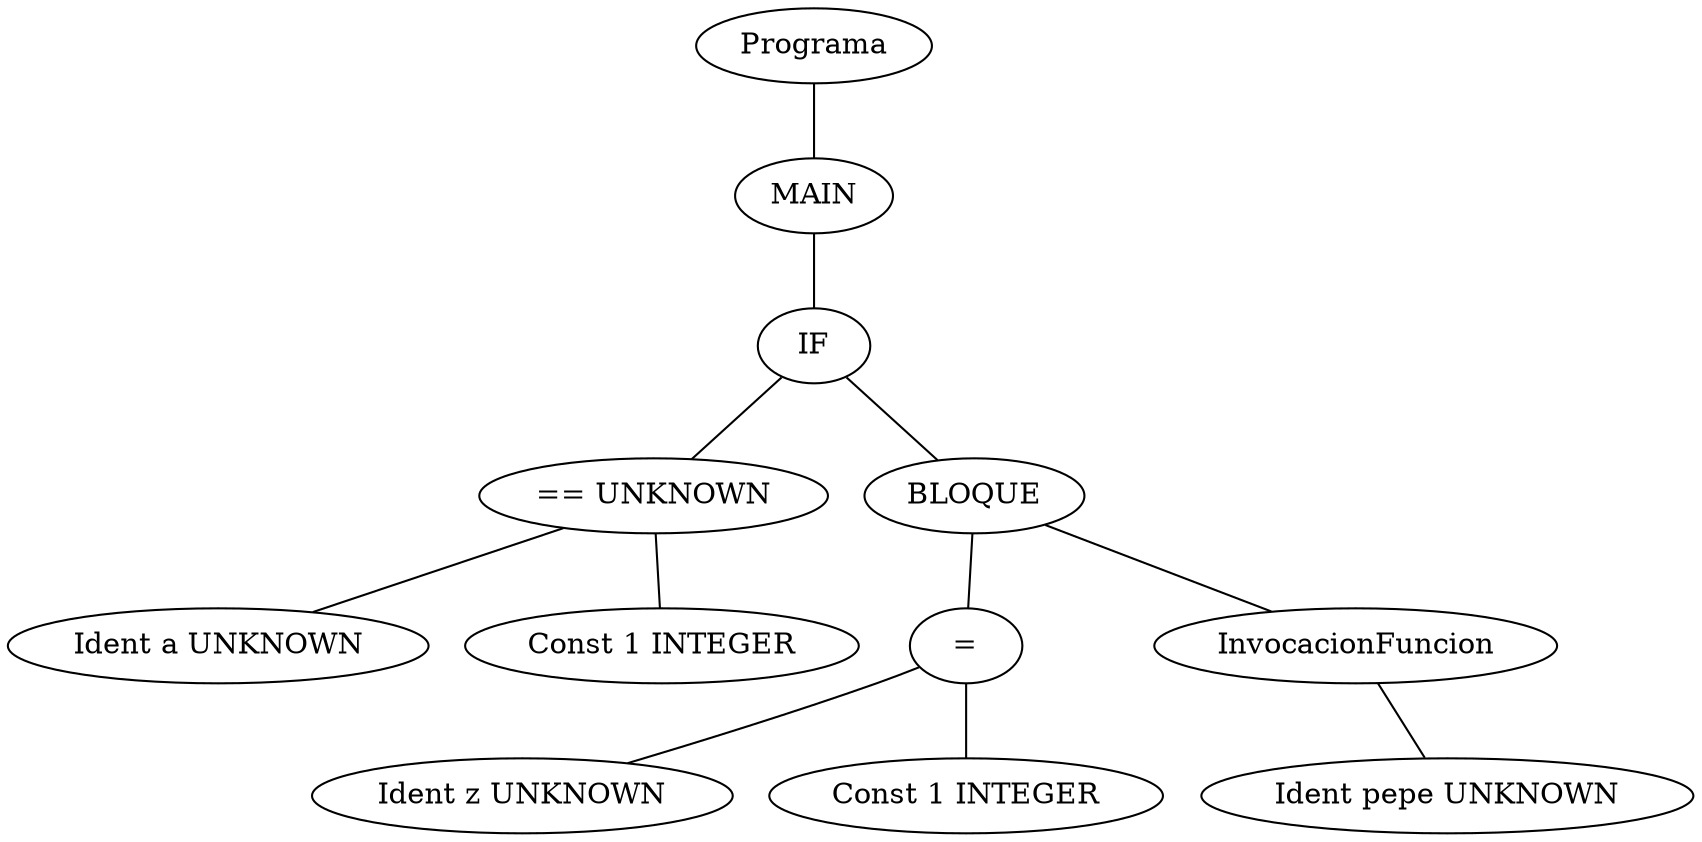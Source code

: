 graph G {1 [label="Programa"]
2 [label="MAIN"]
1 -- 2
3 [label="IF"]
2 -- 3
4 [label="== UNKNOWN"]
3 -- 4
5 [label="Ident a UNKNOWN"]
4 -- 5
6 [label="Const 1 INTEGER"]
4 -- 6
7 [label="BLOQUE"]
3 -- 7
8 [label="="]
7 -- 8
9 [label="Ident z UNKNOWN"]
8 -- 9
10 [label="Const 1 INTEGER"]
8 -- 10
11 [label="InvocacionFuncion"]
7 -- 11
12 [label="Ident pepe UNKNOWN"]
11 -- 12
}
